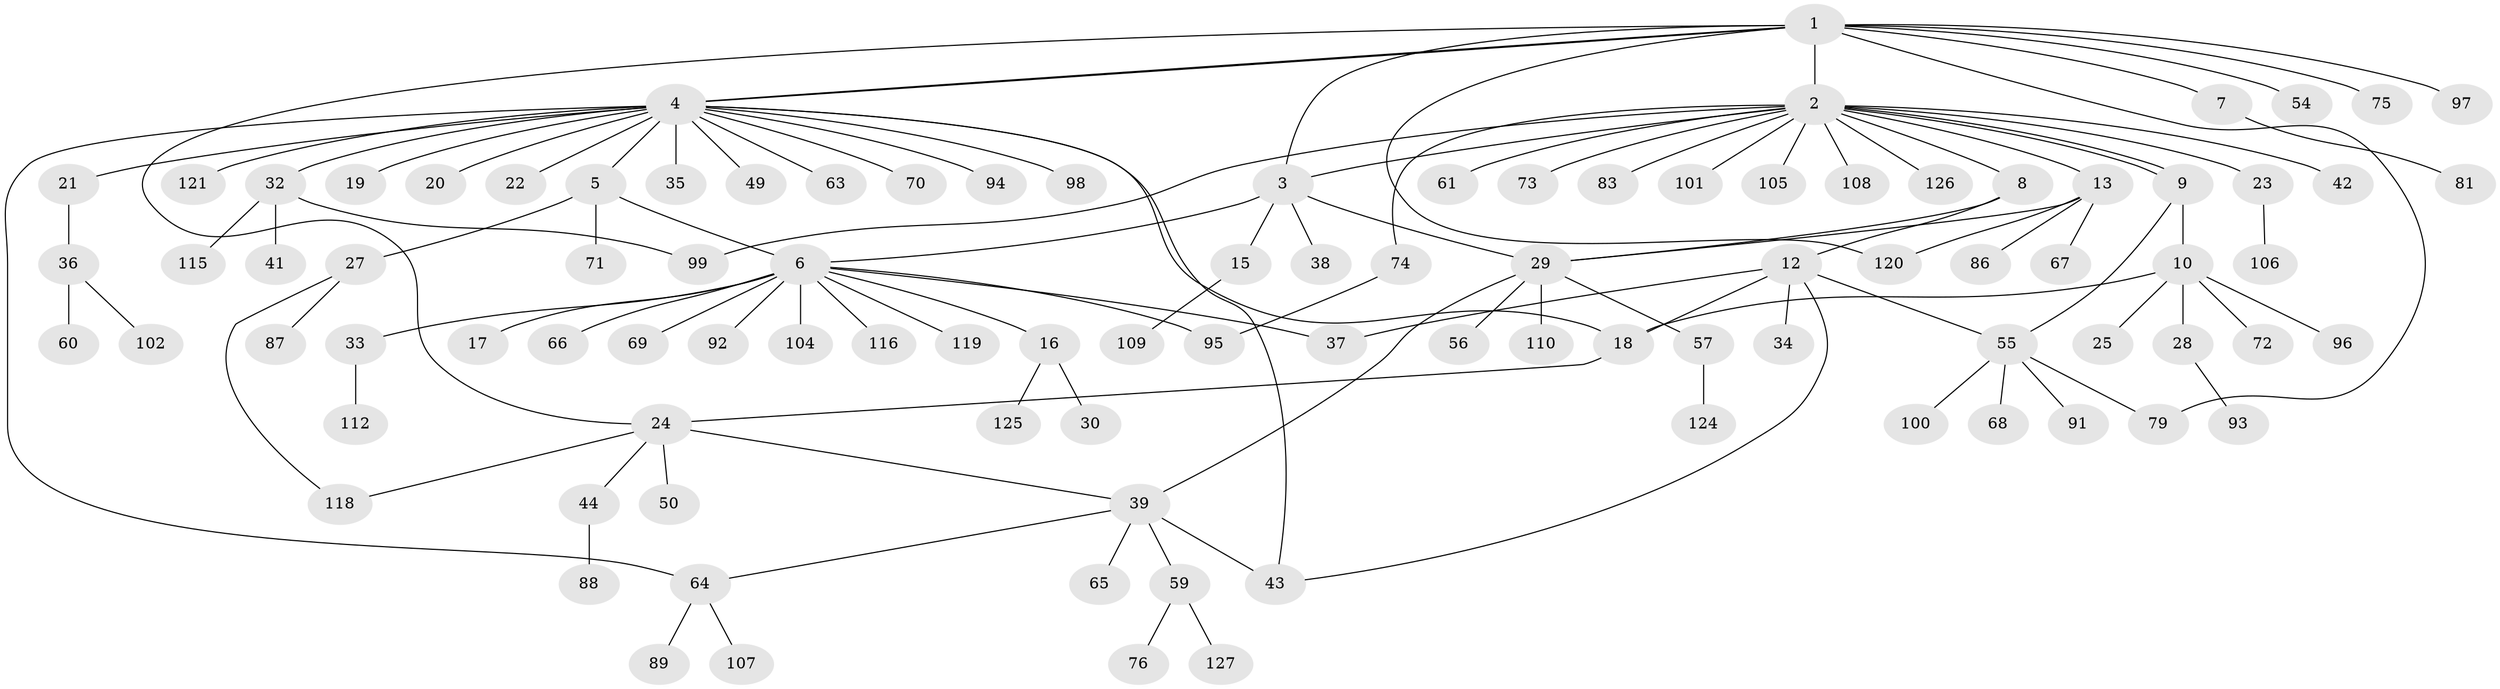 // original degree distribution, {12: 0.007874015748031496, 18: 0.007874015748031496, 7: 0.03937007874015748, 13: 0.015748031496062992, 4: 0.047244094488188976, 3: 0.06299212598425197, 8: 0.007874015748031496, 5: 0.03937007874015748, 1: 0.5826771653543307, 2: 0.1889763779527559}
// Generated by graph-tools (version 1.1) at 2025/41/03/06/25 10:41:50]
// undirected, 99 vertices, 118 edges
graph export_dot {
graph [start="1"]
  node [color=gray90,style=filled];
  1 [super="+47"];
  2 [super="+62"];
  3 [super="+53"];
  4 [super="+11"];
  5 [super="+46"];
  6 [super="+84"];
  7 [super="+52"];
  8 [super="+14"];
  9;
  10 [super="+58"];
  12 [super="+26"];
  13 [super="+48"];
  15 [super="+31"];
  16 [super="+80"];
  17;
  18 [super="+51"];
  19;
  20;
  21;
  22;
  23 [super="+82"];
  24 [super="+78"];
  25;
  27;
  28;
  29 [super="+40"];
  30;
  32 [super="+90"];
  33;
  34;
  35;
  36 [super="+45"];
  37;
  38;
  39 [super="+114"];
  41;
  42;
  43 [super="+85"];
  44 [super="+113"];
  49;
  50;
  54;
  55 [super="+117"];
  56;
  57;
  59;
  60;
  61;
  63;
  64 [super="+122"];
  65;
  66;
  67;
  68;
  69 [super="+103"];
  70;
  71;
  72 [super="+123"];
  73;
  74 [super="+77"];
  75;
  76;
  79;
  81;
  83;
  86;
  87;
  88;
  89;
  91;
  92;
  93;
  94;
  95;
  96;
  97;
  98;
  99 [super="+111"];
  100;
  101;
  102;
  104;
  105;
  106;
  107;
  108;
  109;
  110;
  112;
  115;
  116;
  118;
  119;
  120;
  121;
  124;
  125;
  126;
  127;
  1 -- 2;
  1 -- 3;
  1 -- 4;
  1 -- 4;
  1 -- 7;
  1 -- 24;
  1 -- 54;
  1 -- 75;
  1 -- 79;
  1 -- 97;
  1 -- 120;
  2 -- 3;
  2 -- 8;
  2 -- 9;
  2 -- 9;
  2 -- 13;
  2 -- 23;
  2 -- 42;
  2 -- 61;
  2 -- 73;
  2 -- 74;
  2 -- 83;
  2 -- 101;
  2 -- 105;
  2 -- 108;
  2 -- 126;
  2 -- 99;
  3 -- 6;
  3 -- 15;
  3 -- 29;
  3 -- 38;
  4 -- 5;
  4 -- 18;
  4 -- 19;
  4 -- 20;
  4 -- 21;
  4 -- 63;
  4 -- 64;
  4 -- 70;
  4 -- 94;
  4 -- 32 [weight=2];
  4 -- 98;
  4 -- 35;
  4 -- 43;
  4 -- 49;
  4 -- 22;
  4 -- 121;
  5 -- 6;
  5 -- 27;
  5 -- 71;
  6 -- 16;
  6 -- 17;
  6 -- 33;
  6 -- 37;
  6 -- 66;
  6 -- 69;
  6 -- 92;
  6 -- 95;
  6 -- 116;
  6 -- 119;
  6 -- 104;
  7 -- 81;
  8 -- 12;
  8 -- 29;
  9 -- 10;
  9 -- 55;
  10 -- 18;
  10 -- 25;
  10 -- 28;
  10 -- 72;
  10 -- 96;
  12 -- 18;
  12 -- 43;
  12 -- 55;
  12 -- 34;
  12 -- 37;
  13 -- 67;
  13 -- 120;
  13 -- 29;
  13 -- 86;
  15 -- 109;
  16 -- 30;
  16 -- 125;
  18 -- 24;
  21 -- 36;
  23 -- 106;
  24 -- 39;
  24 -- 44;
  24 -- 50;
  24 -- 118;
  27 -- 87;
  27 -- 118;
  28 -- 93;
  29 -- 39;
  29 -- 57;
  29 -- 56;
  29 -- 110;
  32 -- 41;
  32 -- 99;
  32 -- 115;
  33 -- 112;
  36 -- 102;
  36 -- 60;
  39 -- 59;
  39 -- 64;
  39 -- 65;
  39 -- 43;
  44 -- 88;
  55 -- 68;
  55 -- 79;
  55 -- 91;
  55 -- 100;
  57 -- 124;
  59 -- 76;
  59 -- 127;
  64 -- 89;
  64 -- 107;
  74 -- 95;
}
